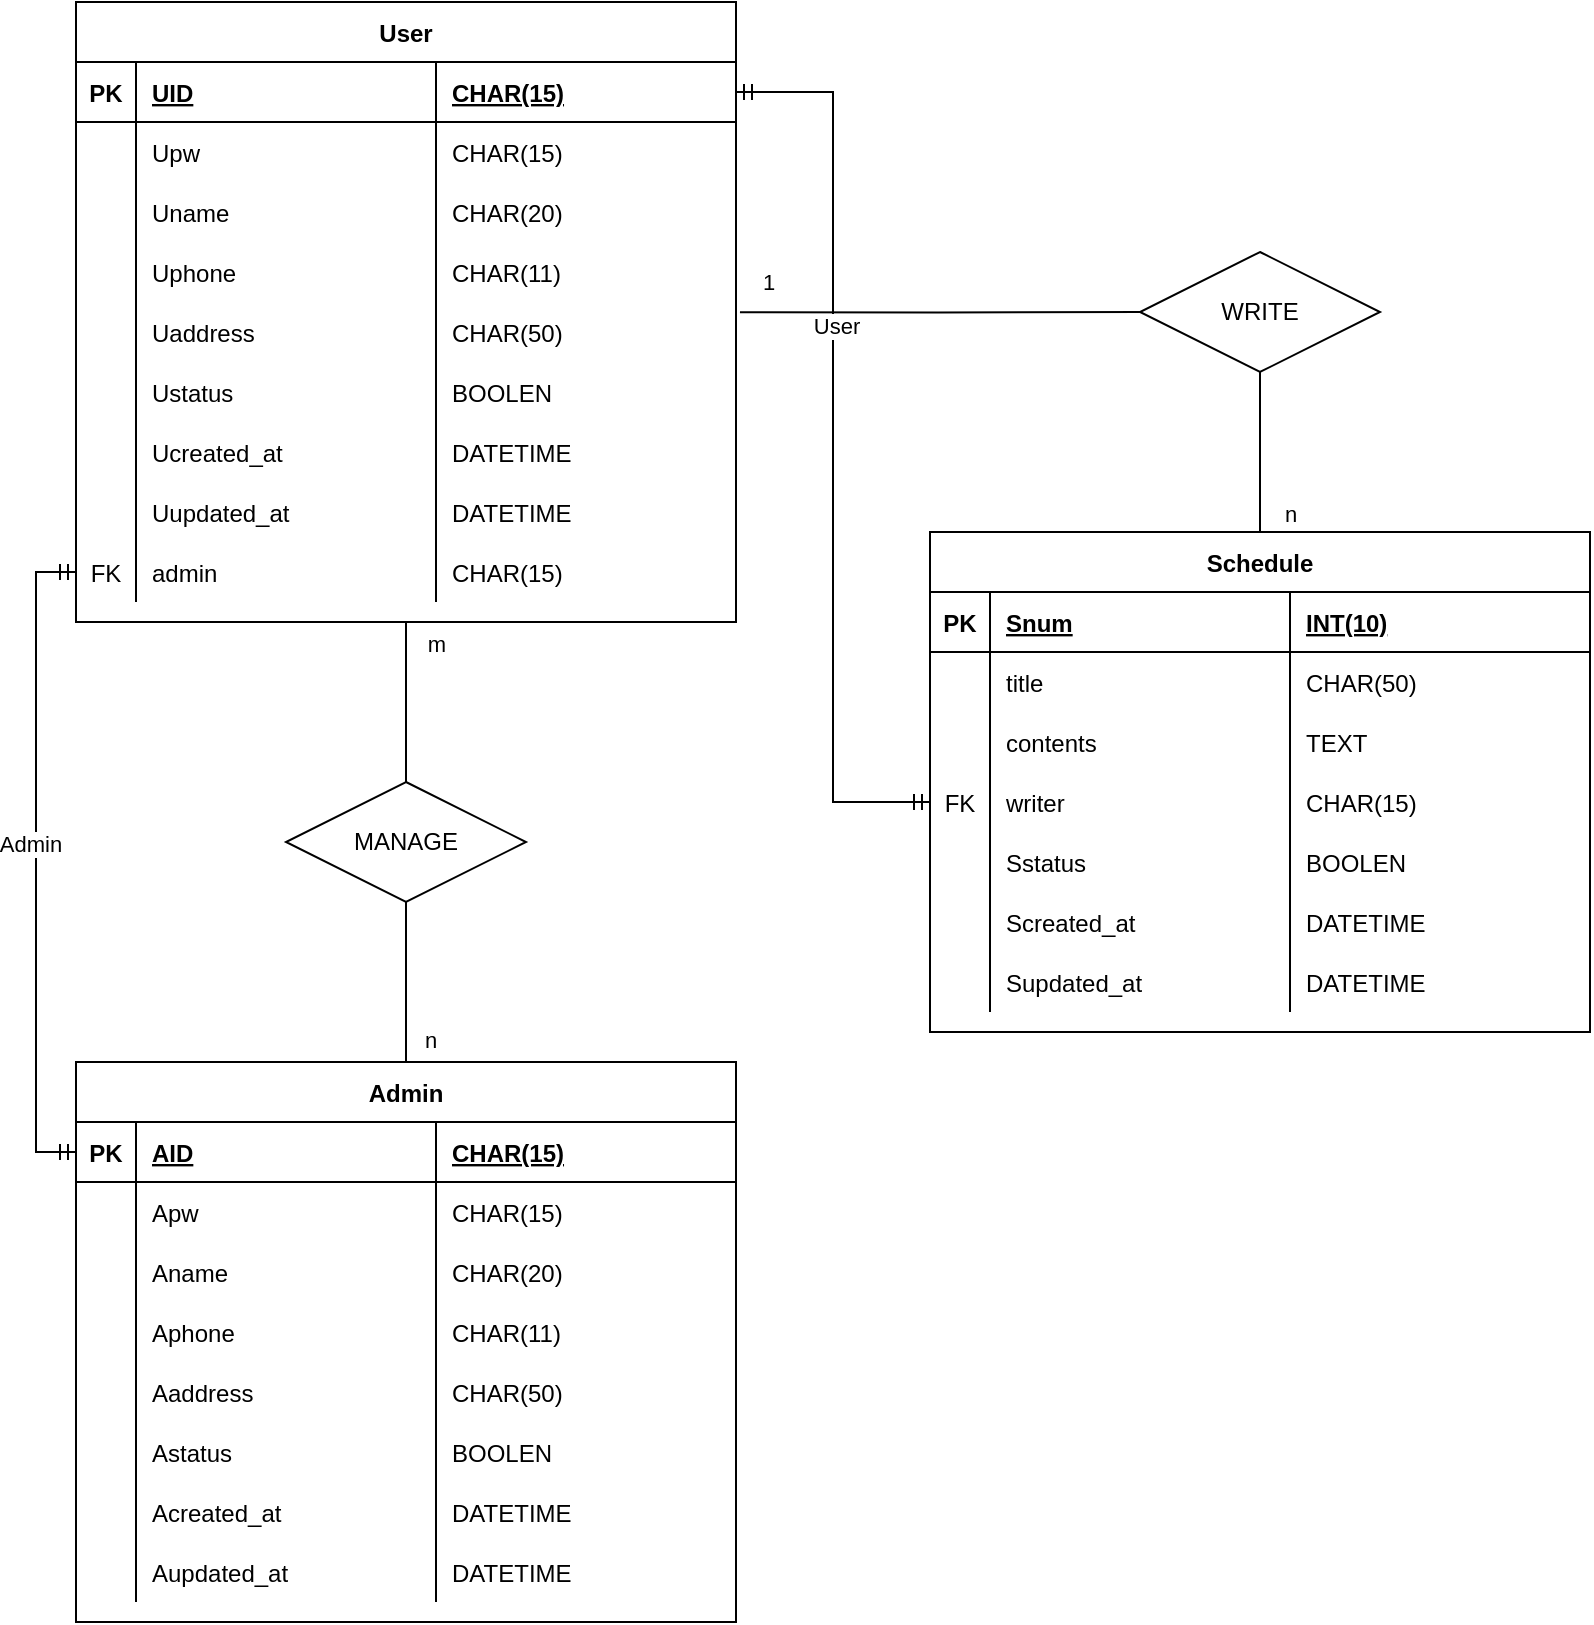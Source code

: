 <mxfile version="20.3.0" type="device"><diagram id="dlUbXaRh_cDMOxn8WD74" name="페이지-1"><mxGraphModel dx="1185" dy="714" grid="1" gridSize="10" guides="1" tooltips="1" connect="1" arrows="1" fold="1" page="1" pageScale="1" pageWidth="827" pageHeight="1169" math="0" shadow="0"><root><mxCell id="0"/><mxCell id="1" parent="0"/><mxCell id="nbeE342CQrMB1BWDsFXh-110" style="edgeStyle=orthogonalEdgeStyle;rounded=0;orthogonalLoop=1;jettySize=auto;html=1;exitX=0.5;exitY=1;exitDx=0;exitDy=0;entryX=0.5;entryY=0;entryDx=0;entryDy=0;endArrow=none;endFill=0;" edge="1" parent="1" source="nbeE342CQrMB1BWDsFXh-68" target="nbeE342CQrMB1BWDsFXh-109"><mxGeometry relative="1" as="geometry"/></mxCell><mxCell id="nbeE342CQrMB1BWDsFXh-200" value="m" style="edgeLabel;html=1;align=center;verticalAlign=middle;resizable=0;points=[];" vertex="1" connectable="0" parent="nbeE342CQrMB1BWDsFXh-110"><mxGeometry x="-0.725" y="-2" relative="1" as="geometry"><mxPoint x="17" as="offset"/></mxGeometry></mxCell><mxCell id="nbeE342CQrMB1BWDsFXh-68" value="User" style="shape=table;startSize=30;container=1;collapsible=1;childLayout=tableLayout;fixedRows=1;rowLines=0;fontStyle=1;align=center;resizeLast=1;" vertex="1" parent="1"><mxGeometry x="53" y="90" width="330" height="310" as="geometry"/></mxCell><mxCell id="nbeE342CQrMB1BWDsFXh-69" value="" style="shape=tableRow;horizontal=0;startSize=0;swimlaneHead=0;swimlaneBody=0;fillColor=none;collapsible=0;dropTarget=0;points=[[0,0.5],[1,0.5]];portConstraint=eastwest;top=0;left=0;right=0;bottom=1;" vertex="1" parent="nbeE342CQrMB1BWDsFXh-68"><mxGeometry y="30" width="330" height="30" as="geometry"/></mxCell><mxCell id="nbeE342CQrMB1BWDsFXh-70" value="PK" style="shape=partialRectangle;connectable=0;fillColor=none;top=0;left=0;bottom=0;right=0;fontStyle=1;overflow=hidden;" vertex="1" parent="nbeE342CQrMB1BWDsFXh-69"><mxGeometry width="30" height="30" as="geometry"><mxRectangle width="30" height="30" as="alternateBounds"/></mxGeometry></mxCell><mxCell id="nbeE342CQrMB1BWDsFXh-71" value="UID" style="shape=partialRectangle;connectable=0;fillColor=none;top=0;left=0;bottom=0;right=0;align=left;spacingLeft=6;fontStyle=5;overflow=hidden;" vertex="1" parent="nbeE342CQrMB1BWDsFXh-69"><mxGeometry x="30" width="150" height="30" as="geometry"><mxRectangle width="150" height="30" as="alternateBounds"/></mxGeometry></mxCell><mxCell id="nbeE342CQrMB1BWDsFXh-89" value="CHAR(15)" style="shape=partialRectangle;connectable=0;fillColor=none;top=0;left=0;bottom=0;right=0;align=left;spacingLeft=6;fontStyle=5;overflow=hidden;" vertex="1" parent="nbeE342CQrMB1BWDsFXh-69"><mxGeometry x="180" width="150" height="30" as="geometry"><mxRectangle width="150" height="30" as="alternateBounds"/></mxGeometry></mxCell><mxCell id="nbeE342CQrMB1BWDsFXh-72" value="" style="shape=tableRow;horizontal=0;startSize=0;swimlaneHead=0;swimlaneBody=0;fillColor=none;collapsible=0;dropTarget=0;points=[[0,0.5],[1,0.5]];portConstraint=eastwest;top=0;left=0;right=0;bottom=0;" vertex="1" parent="nbeE342CQrMB1BWDsFXh-68"><mxGeometry y="60" width="330" height="30" as="geometry"/></mxCell><mxCell id="nbeE342CQrMB1BWDsFXh-73" value="" style="shape=partialRectangle;connectable=0;fillColor=none;top=0;left=0;bottom=0;right=0;editable=1;overflow=hidden;" vertex="1" parent="nbeE342CQrMB1BWDsFXh-72"><mxGeometry width="30" height="30" as="geometry"><mxRectangle width="30" height="30" as="alternateBounds"/></mxGeometry></mxCell><mxCell id="nbeE342CQrMB1BWDsFXh-74" value="Upw" style="shape=partialRectangle;connectable=0;fillColor=none;top=0;left=0;bottom=0;right=0;align=left;spacingLeft=6;overflow=hidden;" vertex="1" parent="nbeE342CQrMB1BWDsFXh-72"><mxGeometry x="30" width="150" height="30" as="geometry"><mxRectangle width="150" height="30" as="alternateBounds"/></mxGeometry></mxCell><mxCell id="nbeE342CQrMB1BWDsFXh-90" value="CHAR(15)" style="shape=partialRectangle;connectable=0;fillColor=none;top=0;left=0;bottom=0;right=0;align=left;spacingLeft=6;overflow=hidden;" vertex="1" parent="nbeE342CQrMB1BWDsFXh-72"><mxGeometry x="180" width="150" height="30" as="geometry"><mxRectangle width="150" height="30" as="alternateBounds"/></mxGeometry></mxCell><mxCell id="nbeE342CQrMB1BWDsFXh-75" value="" style="shape=tableRow;horizontal=0;startSize=0;swimlaneHead=0;swimlaneBody=0;fillColor=none;collapsible=0;dropTarget=0;points=[[0,0.5],[1,0.5]];portConstraint=eastwest;top=0;left=0;right=0;bottom=0;" vertex="1" parent="nbeE342CQrMB1BWDsFXh-68"><mxGeometry y="90" width="330" height="30" as="geometry"/></mxCell><mxCell id="nbeE342CQrMB1BWDsFXh-76" value="" style="shape=partialRectangle;connectable=0;fillColor=none;top=0;left=0;bottom=0;right=0;editable=1;overflow=hidden;" vertex="1" parent="nbeE342CQrMB1BWDsFXh-75"><mxGeometry width="30" height="30" as="geometry"><mxRectangle width="30" height="30" as="alternateBounds"/></mxGeometry></mxCell><mxCell id="nbeE342CQrMB1BWDsFXh-77" value="Uname" style="shape=partialRectangle;connectable=0;fillColor=none;top=0;left=0;bottom=0;right=0;align=left;spacingLeft=6;overflow=hidden;" vertex="1" parent="nbeE342CQrMB1BWDsFXh-75"><mxGeometry x="30" width="150" height="30" as="geometry"><mxRectangle width="150" height="30" as="alternateBounds"/></mxGeometry></mxCell><mxCell id="nbeE342CQrMB1BWDsFXh-91" value="CHAR(20)" style="shape=partialRectangle;connectable=0;fillColor=none;top=0;left=0;bottom=0;right=0;align=left;spacingLeft=6;overflow=hidden;" vertex="1" parent="nbeE342CQrMB1BWDsFXh-75"><mxGeometry x="180" width="150" height="30" as="geometry"><mxRectangle width="150" height="30" as="alternateBounds"/></mxGeometry></mxCell><mxCell id="nbeE342CQrMB1BWDsFXh-78" value="" style="shape=tableRow;horizontal=0;startSize=0;swimlaneHead=0;swimlaneBody=0;fillColor=none;collapsible=0;dropTarget=0;points=[[0,0.5],[1,0.5]];portConstraint=eastwest;top=0;left=0;right=0;bottom=0;" vertex="1" parent="nbeE342CQrMB1BWDsFXh-68"><mxGeometry y="120" width="330" height="30" as="geometry"/></mxCell><mxCell id="nbeE342CQrMB1BWDsFXh-79" value="" style="shape=partialRectangle;connectable=0;fillColor=none;top=0;left=0;bottom=0;right=0;editable=1;overflow=hidden;" vertex="1" parent="nbeE342CQrMB1BWDsFXh-78"><mxGeometry width="30" height="30" as="geometry"><mxRectangle width="30" height="30" as="alternateBounds"/></mxGeometry></mxCell><mxCell id="nbeE342CQrMB1BWDsFXh-80" value="Uphone" style="shape=partialRectangle;connectable=0;fillColor=none;top=0;left=0;bottom=0;right=0;align=left;spacingLeft=6;overflow=hidden;" vertex="1" parent="nbeE342CQrMB1BWDsFXh-78"><mxGeometry x="30" width="150" height="30" as="geometry"><mxRectangle width="150" height="30" as="alternateBounds"/></mxGeometry></mxCell><mxCell id="nbeE342CQrMB1BWDsFXh-92" value="CHAR(11)" style="shape=partialRectangle;connectable=0;fillColor=none;top=0;left=0;bottom=0;right=0;align=left;spacingLeft=6;overflow=hidden;" vertex="1" parent="nbeE342CQrMB1BWDsFXh-78"><mxGeometry x="180" width="150" height="30" as="geometry"><mxRectangle width="150" height="30" as="alternateBounds"/></mxGeometry></mxCell><mxCell id="nbeE342CQrMB1BWDsFXh-93" style="shape=tableRow;horizontal=0;startSize=0;swimlaneHead=0;swimlaneBody=0;fillColor=none;collapsible=0;dropTarget=0;points=[[0,0.5],[1,0.5]];portConstraint=eastwest;top=0;left=0;right=0;bottom=0;" vertex="1" parent="nbeE342CQrMB1BWDsFXh-68"><mxGeometry y="150" width="330" height="30" as="geometry"/></mxCell><mxCell id="nbeE342CQrMB1BWDsFXh-94" style="shape=partialRectangle;connectable=0;fillColor=none;top=0;left=0;bottom=0;right=0;editable=1;overflow=hidden;" vertex="1" parent="nbeE342CQrMB1BWDsFXh-93"><mxGeometry width="30" height="30" as="geometry"><mxRectangle width="30" height="30" as="alternateBounds"/></mxGeometry></mxCell><mxCell id="nbeE342CQrMB1BWDsFXh-95" value="Uaddress" style="shape=partialRectangle;connectable=0;fillColor=none;top=0;left=0;bottom=0;right=0;align=left;spacingLeft=6;overflow=hidden;" vertex="1" parent="nbeE342CQrMB1BWDsFXh-93"><mxGeometry x="30" width="150" height="30" as="geometry"><mxRectangle width="150" height="30" as="alternateBounds"/></mxGeometry></mxCell><mxCell id="nbeE342CQrMB1BWDsFXh-96" value="CHAR(50)" style="shape=partialRectangle;connectable=0;fillColor=none;top=0;left=0;bottom=0;right=0;align=left;spacingLeft=6;overflow=hidden;" vertex="1" parent="nbeE342CQrMB1BWDsFXh-93"><mxGeometry x="180" width="150" height="30" as="geometry"><mxRectangle width="150" height="30" as="alternateBounds"/></mxGeometry></mxCell><mxCell id="nbeE342CQrMB1BWDsFXh-97" style="shape=tableRow;horizontal=0;startSize=0;swimlaneHead=0;swimlaneBody=0;fillColor=none;collapsible=0;dropTarget=0;points=[[0,0.5],[1,0.5]];portConstraint=eastwest;top=0;left=0;right=0;bottom=0;" vertex="1" parent="nbeE342CQrMB1BWDsFXh-68"><mxGeometry y="180" width="330" height="30" as="geometry"/></mxCell><mxCell id="nbeE342CQrMB1BWDsFXh-98" style="shape=partialRectangle;connectable=0;fillColor=none;top=0;left=0;bottom=0;right=0;editable=1;overflow=hidden;" vertex="1" parent="nbeE342CQrMB1BWDsFXh-97"><mxGeometry width="30" height="30" as="geometry"><mxRectangle width="30" height="30" as="alternateBounds"/></mxGeometry></mxCell><mxCell id="nbeE342CQrMB1BWDsFXh-99" value="Ustatus" style="shape=partialRectangle;connectable=0;fillColor=none;top=0;left=0;bottom=0;right=0;align=left;spacingLeft=6;overflow=hidden;" vertex="1" parent="nbeE342CQrMB1BWDsFXh-97"><mxGeometry x="30" width="150" height="30" as="geometry"><mxRectangle width="150" height="30" as="alternateBounds"/></mxGeometry></mxCell><mxCell id="nbeE342CQrMB1BWDsFXh-100" value="BOOLEN" style="shape=partialRectangle;connectable=0;fillColor=none;top=0;left=0;bottom=0;right=0;align=left;spacingLeft=6;overflow=hidden;" vertex="1" parent="nbeE342CQrMB1BWDsFXh-97"><mxGeometry x="180" width="150" height="30" as="geometry"><mxRectangle width="150" height="30" as="alternateBounds"/></mxGeometry></mxCell><mxCell id="nbeE342CQrMB1BWDsFXh-101" style="shape=tableRow;horizontal=0;startSize=0;swimlaneHead=0;swimlaneBody=0;fillColor=none;collapsible=0;dropTarget=0;points=[[0,0.5],[1,0.5]];portConstraint=eastwest;top=0;left=0;right=0;bottom=0;" vertex="1" parent="nbeE342CQrMB1BWDsFXh-68"><mxGeometry y="210" width="330" height="30" as="geometry"/></mxCell><mxCell id="nbeE342CQrMB1BWDsFXh-102" style="shape=partialRectangle;connectable=0;fillColor=none;top=0;left=0;bottom=0;right=0;editable=1;overflow=hidden;" vertex="1" parent="nbeE342CQrMB1BWDsFXh-101"><mxGeometry width="30" height="30" as="geometry"><mxRectangle width="30" height="30" as="alternateBounds"/></mxGeometry></mxCell><mxCell id="nbeE342CQrMB1BWDsFXh-103" value="Ucreated_at" style="shape=partialRectangle;connectable=0;fillColor=none;top=0;left=0;bottom=0;right=0;align=left;spacingLeft=6;overflow=hidden;" vertex="1" parent="nbeE342CQrMB1BWDsFXh-101"><mxGeometry x="30" width="150" height="30" as="geometry"><mxRectangle width="150" height="30" as="alternateBounds"/></mxGeometry></mxCell><mxCell id="nbeE342CQrMB1BWDsFXh-104" value="DATETIME" style="shape=partialRectangle;connectable=0;fillColor=none;top=0;left=0;bottom=0;right=0;align=left;spacingLeft=6;overflow=hidden;" vertex="1" parent="nbeE342CQrMB1BWDsFXh-101"><mxGeometry x="180" width="150" height="30" as="geometry"><mxRectangle width="150" height="30" as="alternateBounds"/></mxGeometry></mxCell><mxCell id="nbeE342CQrMB1BWDsFXh-105" style="shape=tableRow;horizontal=0;startSize=0;swimlaneHead=0;swimlaneBody=0;fillColor=none;collapsible=0;dropTarget=0;points=[[0,0.5],[1,0.5]];portConstraint=eastwest;top=0;left=0;right=0;bottom=0;" vertex="1" parent="nbeE342CQrMB1BWDsFXh-68"><mxGeometry y="240" width="330" height="30" as="geometry"/></mxCell><mxCell id="nbeE342CQrMB1BWDsFXh-106" style="shape=partialRectangle;connectable=0;fillColor=none;top=0;left=0;bottom=0;right=0;editable=1;overflow=hidden;" vertex="1" parent="nbeE342CQrMB1BWDsFXh-105"><mxGeometry width="30" height="30" as="geometry"><mxRectangle width="30" height="30" as="alternateBounds"/></mxGeometry></mxCell><mxCell id="nbeE342CQrMB1BWDsFXh-107" value="Uupdated_at" style="shape=partialRectangle;connectable=0;fillColor=none;top=0;left=0;bottom=0;right=0;align=left;spacingLeft=6;overflow=hidden;" vertex="1" parent="nbeE342CQrMB1BWDsFXh-105"><mxGeometry x="30" width="150" height="30" as="geometry"><mxRectangle width="150" height="30" as="alternateBounds"/></mxGeometry></mxCell><mxCell id="nbeE342CQrMB1BWDsFXh-108" value="DATETIME" style="shape=partialRectangle;connectable=0;fillColor=none;top=0;left=0;bottom=0;right=0;align=left;spacingLeft=6;overflow=hidden;" vertex="1" parent="nbeE342CQrMB1BWDsFXh-105"><mxGeometry x="180" width="150" height="30" as="geometry"><mxRectangle width="150" height="30" as="alternateBounds"/></mxGeometry></mxCell><mxCell id="nbeE342CQrMB1BWDsFXh-111" style="shape=tableRow;horizontal=0;startSize=0;swimlaneHead=0;swimlaneBody=0;fillColor=none;collapsible=0;dropTarget=0;points=[[0,0.5],[1,0.5]];portConstraint=eastwest;top=0;left=0;right=0;bottom=0;" vertex="1" parent="nbeE342CQrMB1BWDsFXh-68"><mxGeometry y="270" width="330" height="30" as="geometry"/></mxCell><mxCell id="nbeE342CQrMB1BWDsFXh-112" value="FK" style="shape=partialRectangle;connectable=0;fillColor=none;top=0;left=0;bottom=0;right=0;editable=1;overflow=hidden;" vertex="1" parent="nbeE342CQrMB1BWDsFXh-111"><mxGeometry width="30" height="30" as="geometry"><mxRectangle width="30" height="30" as="alternateBounds"/></mxGeometry></mxCell><mxCell id="nbeE342CQrMB1BWDsFXh-113" value="admin" style="shape=partialRectangle;connectable=0;fillColor=none;top=0;left=0;bottom=0;right=0;align=left;spacingLeft=6;overflow=hidden;" vertex="1" parent="nbeE342CQrMB1BWDsFXh-111"><mxGeometry x="30" width="150" height="30" as="geometry"><mxRectangle width="150" height="30" as="alternateBounds"/></mxGeometry></mxCell><mxCell id="nbeE342CQrMB1BWDsFXh-114" value="CHAR(15)" style="shape=partialRectangle;connectable=0;fillColor=none;top=0;left=0;bottom=0;right=0;align=left;spacingLeft=6;overflow=hidden;" vertex="1" parent="nbeE342CQrMB1BWDsFXh-111"><mxGeometry x="180" width="150" height="30" as="geometry"><mxRectangle width="150" height="30" as="alternateBounds"/></mxGeometry></mxCell><mxCell id="nbeE342CQrMB1BWDsFXh-152" style="edgeStyle=orthogonalEdgeStyle;rounded=0;orthogonalLoop=1;jettySize=auto;html=1;exitX=0.5;exitY=1;exitDx=0;exitDy=0;entryX=0.5;entryY=0;entryDx=0;entryDy=0;endArrow=none;endFill=0;" edge="1" parent="1" source="nbeE342CQrMB1BWDsFXh-109" target="nbeE342CQrMB1BWDsFXh-115"><mxGeometry relative="1" as="geometry"/></mxCell><mxCell id="nbeE342CQrMB1BWDsFXh-201" value="n" style="edgeLabel;html=1;align=center;verticalAlign=middle;resizable=0;points=[];" vertex="1" connectable="0" parent="nbeE342CQrMB1BWDsFXh-152"><mxGeometry x="0.713" relative="1" as="geometry"><mxPoint x="12" as="offset"/></mxGeometry></mxCell><mxCell id="nbeE342CQrMB1BWDsFXh-109" value="MANAGE" style="shape=rhombus;perimeter=rhombusPerimeter;whiteSpace=wrap;html=1;align=center;" vertex="1" parent="1"><mxGeometry x="158" y="480" width="120" height="60" as="geometry"/></mxCell><mxCell id="nbeE342CQrMB1BWDsFXh-115" value="Admin" style="shape=table;startSize=30;container=1;collapsible=1;childLayout=tableLayout;fixedRows=1;rowLines=0;fontStyle=1;align=center;resizeLast=1;" vertex="1" parent="1"><mxGeometry x="53" y="620" width="330" height="280" as="geometry"/></mxCell><mxCell id="nbeE342CQrMB1BWDsFXh-116" value="" style="shape=tableRow;horizontal=0;startSize=0;swimlaneHead=0;swimlaneBody=0;fillColor=none;collapsible=0;dropTarget=0;points=[[0,0.5],[1,0.5]];portConstraint=eastwest;top=0;left=0;right=0;bottom=1;" vertex="1" parent="nbeE342CQrMB1BWDsFXh-115"><mxGeometry y="30" width="330" height="30" as="geometry"/></mxCell><mxCell id="nbeE342CQrMB1BWDsFXh-117" value="PK" style="shape=partialRectangle;connectable=0;fillColor=none;top=0;left=0;bottom=0;right=0;fontStyle=1;overflow=hidden;" vertex="1" parent="nbeE342CQrMB1BWDsFXh-116"><mxGeometry width="30" height="30" as="geometry"><mxRectangle width="30" height="30" as="alternateBounds"/></mxGeometry></mxCell><mxCell id="nbeE342CQrMB1BWDsFXh-118" value="AID" style="shape=partialRectangle;connectable=0;fillColor=none;top=0;left=0;bottom=0;right=0;align=left;spacingLeft=6;fontStyle=5;overflow=hidden;" vertex="1" parent="nbeE342CQrMB1BWDsFXh-116"><mxGeometry x="30" width="150" height="30" as="geometry"><mxRectangle width="150" height="30" as="alternateBounds"/></mxGeometry></mxCell><mxCell id="nbeE342CQrMB1BWDsFXh-119" value="CHAR(15)" style="shape=partialRectangle;connectable=0;fillColor=none;top=0;left=0;bottom=0;right=0;align=left;spacingLeft=6;fontStyle=5;overflow=hidden;" vertex="1" parent="nbeE342CQrMB1BWDsFXh-116"><mxGeometry x="180" width="150" height="30" as="geometry"><mxRectangle width="150" height="30" as="alternateBounds"/></mxGeometry></mxCell><mxCell id="nbeE342CQrMB1BWDsFXh-120" value="" style="shape=tableRow;horizontal=0;startSize=0;swimlaneHead=0;swimlaneBody=0;fillColor=none;collapsible=0;dropTarget=0;points=[[0,0.5],[1,0.5]];portConstraint=eastwest;top=0;left=0;right=0;bottom=0;" vertex="1" parent="nbeE342CQrMB1BWDsFXh-115"><mxGeometry y="60" width="330" height="30" as="geometry"/></mxCell><mxCell id="nbeE342CQrMB1BWDsFXh-121" value="" style="shape=partialRectangle;connectable=0;fillColor=none;top=0;left=0;bottom=0;right=0;editable=1;overflow=hidden;" vertex="1" parent="nbeE342CQrMB1BWDsFXh-120"><mxGeometry width="30" height="30" as="geometry"><mxRectangle width="30" height="30" as="alternateBounds"/></mxGeometry></mxCell><mxCell id="nbeE342CQrMB1BWDsFXh-122" value="Apw" style="shape=partialRectangle;connectable=0;fillColor=none;top=0;left=0;bottom=0;right=0;align=left;spacingLeft=6;overflow=hidden;" vertex="1" parent="nbeE342CQrMB1BWDsFXh-120"><mxGeometry x="30" width="150" height="30" as="geometry"><mxRectangle width="150" height="30" as="alternateBounds"/></mxGeometry></mxCell><mxCell id="nbeE342CQrMB1BWDsFXh-123" value="CHAR(15)" style="shape=partialRectangle;connectable=0;fillColor=none;top=0;left=0;bottom=0;right=0;align=left;spacingLeft=6;overflow=hidden;" vertex="1" parent="nbeE342CQrMB1BWDsFXh-120"><mxGeometry x="180" width="150" height="30" as="geometry"><mxRectangle width="150" height="30" as="alternateBounds"/></mxGeometry></mxCell><mxCell id="nbeE342CQrMB1BWDsFXh-124" value="" style="shape=tableRow;horizontal=0;startSize=0;swimlaneHead=0;swimlaneBody=0;fillColor=none;collapsible=0;dropTarget=0;points=[[0,0.5],[1,0.5]];portConstraint=eastwest;top=0;left=0;right=0;bottom=0;" vertex="1" parent="nbeE342CQrMB1BWDsFXh-115"><mxGeometry y="90" width="330" height="30" as="geometry"/></mxCell><mxCell id="nbeE342CQrMB1BWDsFXh-125" value="" style="shape=partialRectangle;connectable=0;fillColor=none;top=0;left=0;bottom=0;right=0;editable=1;overflow=hidden;" vertex="1" parent="nbeE342CQrMB1BWDsFXh-124"><mxGeometry width="30" height="30" as="geometry"><mxRectangle width="30" height="30" as="alternateBounds"/></mxGeometry></mxCell><mxCell id="nbeE342CQrMB1BWDsFXh-126" value="Aname" style="shape=partialRectangle;connectable=0;fillColor=none;top=0;left=0;bottom=0;right=0;align=left;spacingLeft=6;overflow=hidden;" vertex="1" parent="nbeE342CQrMB1BWDsFXh-124"><mxGeometry x="30" width="150" height="30" as="geometry"><mxRectangle width="150" height="30" as="alternateBounds"/></mxGeometry></mxCell><mxCell id="nbeE342CQrMB1BWDsFXh-127" value="CHAR(20)" style="shape=partialRectangle;connectable=0;fillColor=none;top=0;left=0;bottom=0;right=0;align=left;spacingLeft=6;overflow=hidden;" vertex="1" parent="nbeE342CQrMB1BWDsFXh-124"><mxGeometry x="180" width="150" height="30" as="geometry"><mxRectangle width="150" height="30" as="alternateBounds"/></mxGeometry></mxCell><mxCell id="nbeE342CQrMB1BWDsFXh-128" value="" style="shape=tableRow;horizontal=0;startSize=0;swimlaneHead=0;swimlaneBody=0;fillColor=none;collapsible=0;dropTarget=0;points=[[0,0.5],[1,0.5]];portConstraint=eastwest;top=0;left=0;right=0;bottom=0;" vertex="1" parent="nbeE342CQrMB1BWDsFXh-115"><mxGeometry y="120" width="330" height="30" as="geometry"/></mxCell><mxCell id="nbeE342CQrMB1BWDsFXh-129" value="" style="shape=partialRectangle;connectable=0;fillColor=none;top=0;left=0;bottom=0;right=0;editable=1;overflow=hidden;" vertex="1" parent="nbeE342CQrMB1BWDsFXh-128"><mxGeometry width="30" height="30" as="geometry"><mxRectangle width="30" height="30" as="alternateBounds"/></mxGeometry></mxCell><mxCell id="nbeE342CQrMB1BWDsFXh-130" value="Aphone" style="shape=partialRectangle;connectable=0;fillColor=none;top=0;left=0;bottom=0;right=0;align=left;spacingLeft=6;overflow=hidden;" vertex="1" parent="nbeE342CQrMB1BWDsFXh-128"><mxGeometry x="30" width="150" height="30" as="geometry"><mxRectangle width="150" height="30" as="alternateBounds"/></mxGeometry></mxCell><mxCell id="nbeE342CQrMB1BWDsFXh-131" value="CHAR(11)" style="shape=partialRectangle;connectable=0;fillColor=none;top=0;left=0;bottom=0;right=0;align=left;spacingLeft=6;overflow=hidden;" vertex="1" parent="nbeE342CQrMB1BWDsFXh-128"><mxGeometry x="180" width="150" height="30" as="geometry"><mxRectangle width="150" height="30" as="alternateBounds"/></mxGeometry></mxCell><mxCell id="nbeE342CQrMB1BWDsFXh-132" style="shape=tableRow;horizontal=0;startSize=0;swimlaneHead=0;swimlaneBody=0;fillColor=none;collapsible=0;dropTarget=0;points=[[0,0.5],[1,0.5]];portConstraint=eastwest;top=0;left=0;right=0;bottom=0;" vertex="1" parent="nbeE342CQrMB1BWDsFXh-115"><mxGeometry y="150" width="330" height="30" as="geometry"/></mxCell><mxCell id="nbeE342CQrMB1BWDsFXh-133" style="shape=partialRectangle;connectable=0;fillColor=none;top=0;left=0;bottom=0;right=0;editable=1;overflow=hidden;" vertex="1" parent="nbeE342CQrMB1BWDsFXh-132"><mxGeometry width="30" height="30" as="geometry"><mxRectangle width="30" height="30" as="alternateBounds"/></mxGeometry></mxCell><mxCell id="nbeE342CQrMB1BWDsFXh-134" value="Aaddress" style="shape=partialRectangle;connectable=0;fillColor=none;top=0;left=0;bottom=0;right=0;align=left;spacingLeft=6;overflow=hidden;" vertex="1" parent="nbeE342CQrMB1BWDsFXh-132"><mxGeometry x="30" width="150" height="30" as="geometry"><mxRectangle width="150" height="30" as="alternateBounds"/></mxGeometry></mxCell><mxCell id="nbeE342CQrMB1BWDsFXh-135" value="CHAR(50)" style="shape=partialRectangle;connectable=0;fillColor=none;top=0;left=0;bottom=0;right=0;align=left;spacingLeft=6;overflow=hidden;" vertex="1" parent="nbeE342CQrMB1BWDsFXh-132"><mxGeometry x="180" width="150" height="30" as="geometry"><mxRectangle width="150" height="30" as="alternateBounds"/></mxGeometry></mxCell><mxCell id="nbeE342CQrMB1BWDsFXh-136" style="shape=tableRow;horizontal=0;startSize=0;swimlaneHead=0;swimlaneBody=0;fillColor=none;collapsible=0;dropTarget=0;points=[[0,0.5],[1,0.5]];portConstraint=eastwest;top=0;left=0;right=0;bottom=0;" vertex="1" parent="nbeE342CQrMB1BWDsFXh-115"><mxGeometry y="180" width="330" height="30" as="geometry"/></mxCell><mxCell id="nbeE342CQrMB1BWDsFXh-137" style="shape=partialRectangle;connectable=0;fillColor=none;top=0;left=0;bottom=0;right=0;editable=1;overflow=hidden;" vertex="1" parent="nbeE342CQrMB1BWDsFXh-136"><mxGeometry width="30" height="30" as="geometry"><mxRectangle width="30" height="30" as="alternateBounds"/></mxGeometry></mxCell><mxCell id="nbeE342CQrMB1BWDsFXh-138" value="Astatus" style="shape=partialRectangle;connectable=0;fillColor=none;top=0;left=0;bottom=0;right=0;align=left;spacingLeft=6;overflow=hidden;" vertex="1" parent="nbeE342CQrMB1BWDsFXh-136"><mxGeometry x="30" width="150" height="30" as="geometry"><mxRectangle width="150" height="30" as="alternateBounds"/></mxGeometry></mxCell><mxCell id="nbeE342CQrMB1BWDsFXh-139" value="BOOLEN" style="shape=partialRectangle;connectable=0;fillColor=none;top=0;left=0;bottom=0;right=0;align=left;spacingLeft=6;overflow=hidden;" vertex="1" parent="nbeE342CQrMB1BWDsFXh-136"><mxGeometry x="180" width="150" height="30" as="geometry"><mxRectangle width="150" height="30" as="alternateBounds"/></mxGeometry></mxCell><mxCell id="nbeE342CQrMB1BWDsFXh-140" style="shape=tableRow;horizontal=0;startSize=0;swimlaneHead=0;swimlaneBody=0;fillColor=none;collapsible=0;dropTarget=0;points=[[0,0.5],[1,0.5]];portConstraint=eastwest;top=0;left=0;right=0;bottom=0;" vertex="1" parent="nbeE342CQrMB1BWDsFXh-115"><mxGeometry y="210" width="330" height="30" as="geometry"/></mxCell><mxCell id="nbeE342CQrMB1BWDsFXh-141" style="shape=partialRectangle;connectable=0;fillColor=none;top=0;left=0;bottom=0;right=0;editable=1;overflow=hidden;" vertex="1" parent="nbeE342CQrMB1BWDsFXh-140"><mxGeometry width="30" height="30" as="geometry"><mxRectangle width="30" height="30" as="alternateBounds"/></mxGeometry></mxCell><mxCell id="nbeE342CQrMB1BWDsFXh-142" value="Acreated_at" style="shape=partialRectangle;connectable=0;fillColor=none;top=0;left=0;bottom=0;right=0;align=left;spacingLeft=6;overflow=hidden;" vertex="1" parent="nbeE342CQrMB1BWDsFXh-140"><mxGeometry x="30" width="150" height="30" as="geometry"><mxRectangle width="150" height="30" as="alternateBounds"/></mxGeometry></mxCell><mxCell id="nbeE342CQrMB1BWDsFXh-143" value="DATETIME" style="shape=partialRectangle;connectable=0;fillColor=none;top=0;left=0;bottom=0;right=0;align=left;spacingLeft=6;overflow=hidden;" vertex="1" parent="nbeE342CQrMB1BWDsFXh-140"><mxGeometry x="180" width="150" height="30" as="geometry"><mxRectangle width="150" height="30" as="alternateBounds"/></mxGeometry></mxCell><mxCell id="nbeE342CQrMB1BWDsFXh-144" style="shape=tableRow;horizontal=0;startSize=0;swimlaneHead=0;swimlaneBody=0;fillColor=none;collapsible=0;dropTarget=0;points=[[0,0.5],[1,0.5]];portConstraint=eastwest;top=0;left=0;right=0;bottom=0;" vertex="1" parent="nbeE342CQrMB1BWDsFXh-115"><mxGeometry y="240" width="330" height="30" as="geometry"/></mxCell><mxCell id="nbeE342CQrMB1BWDsFXh-145" style="shape=partialRectangle;connectable=0;fillColor=none;top=0;left=0;bottom=0;right=0;editable=1;overflow=hidden;" vertex="1" parent="nbeE342CQrMB1BWDsFXh-144"><mxGeometry width="30" height="30" as="geometry"><mxRectangle width="30" height="30" as="alternateBounds"/></mxGeometry></mxCell><mxCell id="nbeE342CQrMB1BWDsFXh-146" value="Aupdated_at" style="shape=partialRectangle;connectable=0;fillColor=none;top=0;left=0;bottom=0;right=0;align=left;spacingLeft=6;overflow=hidden;" vertex="1" parent="nbeE342CQrMB1BWDsFXh-144"><mxGeometry x="30" width="150" height="30" as="geometry"><mxRectangle width="150" height="30" as="alternateBounds"/></mxGeometry></mxCell><mxCell id="nbeE342CQrMB1BWDsFXh-147" value="DATETIME" style="shape=partialRectangle;connectable=0;fillColor=none;top=0;left=0;bottom=0;right=0;align=left;spacingLeft=6;overflow=hidden;" vertex="1" parent="nbeE342CQrMB1BWDsFXh-144"><mxGeometry x="180" width="150" height="30" as="geometry"><mxRectangle width="150" height="30" as="alternateBounds"/></mxGeometry></mxCell><mxCell id="nbeE342CQrMB1BWDsFXh-153" style="edgeStyle=orthogonalEdgeStyle;rounded=0;orthogonalLoop=1;jettySize=auto;html=1;exitX=0;exitY=0.5;exitDx=0;exitDy=0;entryX=0;entryY=0.5;entryDx=0;entryDy=0;endArrow=ERmandOne;endFill=0;startArrow=ERmandOne;startFill=0;" edge="1" parent="1" source="nbeE342CQrMB1BWDsFXh-116" target="nbeE342CQrMB1BWDsFXh-111"><mxGeometry relative="1" as="geometry"/></mxCell><mxCell id="nbeE342CQrMB1BWDsFXh-154" value="Admin" style="edgeLabel;html=1;align=center;verticalAlign=middle;resizable=0;points=[];" vertex="1" connectable="0" parent="nbeE342CQrMB1BWDsFXh-153"><mxGeometry x="0.125" y="3" relative="1" as="geometry"><mxPoint y="11" as="offset"/></mxGeometry></mxCell><mxCell id="nbeE342CQrMB1BWDsFXh-155" value="Schedule" style="shape=table;startSize=30;container=1;collapsible=1;childLayout=tableLayout;fixedRows=1;rowLines=0;fontStyle=1;align=center;resizeLast=1;" vertex="1" parent="1"><mxGeometry x="480" y="355" width="330" height="250" as="geometry"/></mxCell><mxCell id="nbeE342CQrMB1BWDsFXh-156" value="" style="shape=tableRow;horizontal=0;startSize=0;swimlaneHead=0;swimlaneBody=0;fillColor=none;collapsible=0;dropTarget=0;points=[[0,0.5],[1,0.5]];portConstraint=eastwest;top=0;left=0;right=0;bottom=1;" vertex="1" parent="nbeE342CQrMB1BWDsFXh-155"><mxGeometry y="30" width="330" height="30" as="geometry"/></mxCell><mxCell id="nbeE342CQrMB1BWDsFXh-157" value="PK" style="shape=partialRectangle;connectable=0;fillColor=none;top=0;left=0;bottom=0;right=0;fontStyle=1;overflow=hidden;" vertex="1" parent="nbeE342CQrMB1BWDsFXh-156"><mxGeometry width="30" height="30" as="geometry"><mxRectangle width="30" height="30" as="alternateBounds"/></mxGeometry></mxCell><mxCell id="nbeE342CQrMB1BWDsFXh-158" value="Snum" style="shape=partialRectangle;connectable=0;fillColor=none;top=0;left=0;bottom=0;right=0;align=left;spacingLeft=6;fontStyle=5;overflow=hidden;" vertex="1" parent="nbeE342CQrMB1BWDsFXh-156"><mxGeometry x="30" width="150" height="30" as="geometry"><mxRectangle width="150" height="30" as="alternateBounds"/></mxGeometry></mxCell><mxCell id="nbeE342CQrMB1BWDsFXh-159" value="INT(10)" style="shape=partialRectangle;connectable=0;fillColor=none;top=0;left=0;bottom=0;right=0;align=left;spacingLeft=6;fontStyle=5;overflow=hidden;" vertex="1" parent="nbeE342CQrMB1BWDsFXh-156"><mxGeometry x="180" width="150" height="30" as="geometry"><mxRectangle width="150" height="30" as="alternateBounds"/></mxGeometry></mxCell><mxCell id="nbeE342CQrMB1BWDsFXh-160" value="" style="shape=tableRow;horizontal=0;startSize=0;swimlaneHead=0;swimlaneBody=0;fillColor=none;collapsible=0;dropTarget=0;points=[[0,0.5],[1,0.5]];portConstraint=eastwest;top=0;left=0;right=0;bottom=0;" vertex="1" parent="nbeE342CQrMB1BWDsFXh-155"><mxGeometry y="60" width="330" height="30" as="geometry"/></mxCell><mxCell id="nbeE342CQrMB1BWDsFXh-161" value="" style="shape=partialRectangle;connectable=0;fillColor=none;top=0;left=0;bottom=0;right=0;editable=1;overflow=hidden;" vertex="1" parent="nbeE342CQrMB1BWDsFXh-160"><mxGeometry width="30" height="30" as="geometry"><mxRectangle width="30" height="30" as="alternateBounds"/></mxGeometry></mxCell><mxCell id="nbeE342CQrMB1BWDsFXh-162" value="title" style="shape=partialRectangle;connectable=0;fillColor=none;top=0;left=0;bottom=0;right=0;align=left;spacingLeft=6;overflow=hidden;" vertex="1" parent="nbeE342CQrMB1BWDsFXh-160"><mxGeometry x="30" width="150" height="30" as="geometry"><mxRectangle width="150" height="30" as="alternateBounds"/></mxGeometry></mxCell><mxCell id="nbeE342CQrMB1BWDsFXh-163" value="CHAR(50)" style="shape=partialRectangle;connectable=0;fillColor=none;top=0;left=0;bottom=0;right=0;align=left;spacingLeft=6;overflow=hidden;" vertex="1" parent="nbeE342CQrMB1BWDsFXh-160"><mxGeometry x="180" width="150" height="30" as="geometry"><mxRectangle width="150" height="30" as="alternateBounds"/></mxGeometry></mxCell><mxCell id="nbeE342CQrMB1BWDsFXh-164" value="" style="shape=tableRow;horizontal=0;startSize=0;swimlaneHead=0;swimlaneBody=0;fillColor=none;collapsible=0;dropTarget=0;points=[[0,0.5],[1,0.5]];portConstraint=eastwest;top=0;left=0;right=0;bottom=0;" vertex="1" parent="nbeE342CQrMB1BWDsFXh-155"><mxGeometry y="90" width="330" height="30" as="geometry"/></mxCell><mxCell id="nbeE342CQrMB1BWDsFXh-165" value="" style="shape=partialRectangle;connectable=0;fillColor=none;top=0;left=0;bottom=0;right=0;editable=1;overflow=hidden;" vertex="1" parent="nbeE342CQrMB1BWDsFXh-164"><mxGeometry width="30" height="30" as="geometry"><mxRectangle width="30" height="30" as="alternateBounds"/></mxGeometry></mxCell><mxCell id="nbeE342CQrMB1BWDsFXh-166" value="contents" style="shape=partialRectangle;connectable=0;fillColor=none;top=0;left=0;bottom=0;right=0;align=left;spacingLeft=6;overflow=hidden;" vertex="1" parent="nbeE342CQrMB1BWDsFXh-164"><mxGeometry x="30" width="150" height="30" as="geometry"><mxRectangle width="150" height="30" as="alternateBounds"/></mxGeometry></mxCell><mxCell id="nbeE342CQrMB1BWDsFXh-167" value="TEXT" style="shape=partialRectangle;connectable=0;fillColor=none;top=0;left=0;bottom=0;right=0;align=left;spacingLeft=6;overflow=hidden;" vertex="1" parent="nbeE342CQrMB1BWDsFXh-164"><mxGeometry x="180" width="150" height="30" as="geometry"><mxRectangle width="150" height="30" as="alternateBounds"/></mxGeometry></mxCell><mxCell id="nbeE342CQrMB1BWDsFXh-168" value="" style="shape=tableRow;horizontal=0;startSize=0;swimlaneHead=0;swimlaneBody=0;fillColor=none;collapsible=0;dropTarget=0;points=[[0,0.5],[1,0.5]];portConstraint=eastwest;top=0;left=0;right=0;bottom=0;" vertex="1" parent="nbeE342CQrMB1BWDsFXh-155"><mxGeometry y="120" width="330" height="30" as="geometry"/></mxCell><mxCell id="nbeE342CQrMB1BWDsFXh-169" value="FK" style="shape=partialRectangle;connectable=0;fillColor=none;top=0;left=0;bottom=0;right=0;editable=1;overflow=hidden;" vertex="1" parent="nbeE342CQrMB1BWDsFXh-168"><mxGeometry width="30" height="30" as="geometry"><mxRectangle width="30" height="30" as="alternateBounds"/></mxGeometry></mxCell><mxCell id="nbeE342CQrMB1BWDsFXh-170" value="writer" style="shape=partialRectangle;connectable=0;fillColor=none;top=0;left=0;bottom=0;right=0;align=left;spacingLeft=6;overflow=hidden;" vertex="1" parent="nbeE342CQrMB1BWDsFXh-168"><mxGeometry x="30" width="150" height="30" as="geometry"><mxRectangle width="150" height="30" as="alternateBounds"/></mxGeometry></mxCell><mxCell id="nbeE342CQrMB1BWDsFXh-171" value="CHAR(15)" style="shape=partialRectangle;connectable=0;fillColor=none;top=0;left=0;bottom=0;right=0;align=left;spacingLeft=6;overflow=hidden;" vertex="1" parent="nbeE342CQrMB1BWDsFXh-168"><mxGeometry x="180" width="150" height="30" as="geometry"><mxRectangle width="150" height="30" as="alternateBounds"/></mxGeometry></mxCell><mxCell id="nbeE342CQrMB1BWDsFXh-172" style="shape=tableRow;horizontal=0;startSize=0;swimlaneHead=0;swimlaneBody=0;fillColor=none;collapsible=0;dropTarget=0;points=[[0,0.5],[1,0.5]];portConstraint=eastwest;top=0;left=0;right=0;bottom=0;" vertex="1" parent="nbeE342CQrMB1BWDsFXh-155"><mxGeometry y="150" width="330" height="30" as="geometry"/></mxCell><mxCell id="nbeE342CQrMB1BWDsFXh-173" style="shape=partialRectangle;connectable=0;fillColor=none;top=0;left=0;bottom=0;right=0;editable=1;overflow=hidden;" vertex="1" parent="nbeE342CQrMB1BWDsFXh-172"><mxGeometry width="30" height="30" as="geometry"><mxRectangle width="30" height="30" as="alternateBounds"/></mxGeometry></mxCell><mxCell id="nbeE342CQrMB1BWDsFXh-174" value="Sstatus" style="shape=partialRectangle;connectable=0;fillColor=none;top=0;left=0;bottom=0;right=0;align=left;spacingLeft=6;overflow=hidden;" vertex="1" parent="nbeE342CQrMB1BWDsFXh-172"><mxGeometry x="30" width="150" height="30" as="geometry"><mxRectangle width="150" height="30" as="alternateBounds"/></mxGeometry></mxCell><mxCell id="nbeE342CQrMB1BWDsFXh-175" value="BOOLEN" style="shape=partialRectangle;connectable=0;fillColor=none;top=0;left=0;bottom=0;right=0;align=left;spacingLeft=6;overflow=hidden;" vertex="1" parent="nbeE342CQrMB1BWDsFXh-172"><mxGeometry x="180" width="150" height="30" as="geometry"><mxRectangle width="150" height="30" as="alternateBounds"/></mxGeometry></mxCell><mxCell id="nbeE342CQrMB1BWDsFXh-180" style="shape=tableRow;horizontal=0;startSize=0;swimlaneHead=0;swimlaneBody=0;fillColor=none;collapsible=0;dropTarget=0;points=[[0,0.5],[1,0.5]];portConstraint=eastwest;top=0;left=0;right=0;bottom=0;" vertex="1" parent="nbeE342CQrMB1BWDsFXh-155"><mxGeometry y="180" width="330" height="30" as="geometry"/></mxCell><mxCell id="nbeE342CQrMB1BWDsFXh-181" style="shape=partialRectangle;connectable=0;fillColor=none;top=0;left=0;bottom=0;right=0;editable=1;overflow=hidden;" vertex="1" parent="nbeE342CQrMB1BWDsFXh-180"><mxGeometry width="30" height="30" as="geometry"><mxRectangle width="30" height="30" as="alternateBounds"/></mxGeometry></mxCell><mxCell id="nbeE342CQrMB1BWDsFXh-182" value="Screated_at" style="shape=partialRectangle;connectable=0;fillColor=none;top=0;left=0;bottom=0;right=0;align=left;spacingLeft=6;overflow=hidden;" vertex="1" parent="nbeE342CQrMB1BWDsFXh-180"><mxGeometry x="30" width="150" height="30" as="geometry"><mxRectangle width="150" height="30" as="alternateBounds"/></mxGeometry></mxCell><mxCell id="nbeE342CQrMB1BWDsFXh-183" value="DATETIME" style="shape=partialRectangle;connectable=0;fillColor=none;top=0;left=0;bottom=0;right=0;align=left;spacingLeft=6;overflow=hidden;" vertex="1" parent="nbeE342CQrMB1BWDsFXh-180"><mxGeometry x="180" width="150" height="30" as="geometry"><mxRectangle width="150" height="30" as="alternateBounds"/></mxGeometry></mxCell><mxCell id="nbeE342CQrMB1BWDsFXh-184" style="shape=tableRow;horizontal=0;startSize=0;swimlaneHead=0;swimlaneBody=0;fillColor=none;collapsible=0;dropTarget=0;points=[[0,0.5],[1,0.5]];portConstraint=eastwest;top=0;left=0;right=0;bottom=0;" vertex="1" parent="nbeE342CQrMB1BWDsFXh-155"><mxGeometry y="210" width="330" height="30" as="geometry"/></mxCell><mxCell id="nbeE342CQrMB1BWDsFXh-185" style="shape=partialRectangle;connectable=0;fillColor=none;top=0;left=0;bottom=0;right=0;editable=1;overflow=hidden;" vertex="1" parent="nbeE342CQrMB1BWDsFXh-184"><mxGeometry width="30" height="30" as="geometry"><mxRectangle width="30" height="30" as="alternateBounds"/></mxGeometry></mxCell><mxCell id="nbeE342CQrMB1BWDsFXh-186" value="Supdated_at" style="shape=partialRectangle;connectable=0;fillColor=none;top=0;left=0;bottom=0;right=0;align=left;spacingLeft=6;overflow=hidden;" vertex="1" parent="nbeE342CQrMB1BWDsFXh-184"><mxGeometry x="30" width="150" height="30" as="geometry"><mxRectangle width="150" height="30" as="alternateBounds"/></mxGeometry></mxCell><mxCell id="nbeE342CQrMB1BWDsFXh-187" value="DATETIME" style="shape=partialRectangle;connectable=0;fillColor=none;top=0;left=0;bottom=0;right=0;align=left;spacingLeft=6;overflow=hidden;" vertex="1" parent="nbeE342CQrMB1BWDsFXh-184"><mxGeometry x="180" width="150" height="30" as="geometry"><mxRectangle width="150" height="30" as="alternateBounds"/></mxGeometry></mxCell><mxCell id="nbeE342CQrMB1BWDsFXh-192" style="edgeStyle=orthogonalEdgeStyle;rounded=0;orthogonalLoop=1;jettySize=auto;html=1;exitX=0;exitY=0.5;exitDx=0;exitDy=0;entryX=1;entryY=0.5;entryDx=0;entryDy=0;startArrow=ERmandOne;startFill=0;endArrow=ERmandOne;endFill=0;" edge="1" parent="1" source="nbeE342CQrMB1BWDsFXh-168" target="nbeE342CQrMB1BWDsFXh-69"><mxGeometry relative="1" as="geometry"/></mxCell><mxCell id="nbeE342CQrMB1BWDsFXh-193" value="User" style="edgeLabel;html=1;align=center;verticalAlign=middle;resizable=0;points=[];" vertex="1" connectable="0" parent="nbeE342CQrMB1BWDsFXh-192"><mxGeometry x="0.268" y="-1" relative="1" as="geometry"><mxPoint as="offset"/></mxGeometry></mxCell><mxCell id="nbeE342CQrMB1BWDsFXh-195" style="edgeStyle=orthogonalEdgeStyle;rounded=0;orthogonalLoop=1;jettySize=auto;html=1;exitX=0.5;exitY=1;exitDx=0;exitDy=0;entryX=0.5;entryY=0;entryDx=0;entryDy=0;startArrow=none;startFill=0;endArrow=none;endFill=0;" edge="1" parent="1" source="nbeE342CQrMB1BWDsFXh-194" target="nbeE342CQrMB1BWDsFXh-155"><mxGeometry relative="1" as="geometry"/></mxCell><mxCell id="nbeE342CQrMB1BWDsFXh-199" value="n" style="edgeLabel;html=1;align=center;verticalAlign=middle;resizable=0;points=[];" vertex="1" connectable="0" parent="nbeE342CQrMB1BWDsFXh-195"><mxGeometry x="0.692" y="3" relative="1" as="geometry"><mxPoint x="12" y="3" as="offset"/></mxGeometry></mxCell><mxCell id="nbeE342CQrMB1BWDsFXh-194" value="WRITE" style="shape=rhombus;perimeter=rhombusPerimeter;whiteSpace=wrap;html=1;align=center;" vertex="1" parent="1"><mxGeometry x="585" y="215" width="120" height="60" as="geometry"/></mxCell><mxCell id="nbeE342CQrMB1BWDsFXh-197" style="edgeStyle=orthogonalEdgeStyle;rounded=0;orthogonalLoop=1;jettySize=auto;html=1;exitX=1.006;exitY=0.172;exitDx=0;exitDy=0;startArrow=none;startFill=0;endArrow=none;endFill=0;entryX=0;entryY=0.5;entryDx=0;entryDy=0;exitPerimeter=0;" edge="1" parent="1" source="nbeE342CQrMB1BWDsFXh-93" target="nbeE342CQrMB1BWDsFXh-194"><mxGeometry relative="1" as="geometry"/></mxCell><mxCell id="nbeE342CQrMB1BWDsFXh-198" value="1" style="edgeLabel;html=1;align=center;verticalAlign=middle;resizable=0;points=[];" vertex="1" connectable="0" parent="nbeE342CQrMB1BWDsFXh-197"><mxGeometry x="-0.858" y="-3" relative="1" as="geometry"><mxPoint y="-18" as="offset"/></mxGeometry></mxCell></root></mxGraphModel></diagram></mxfile>